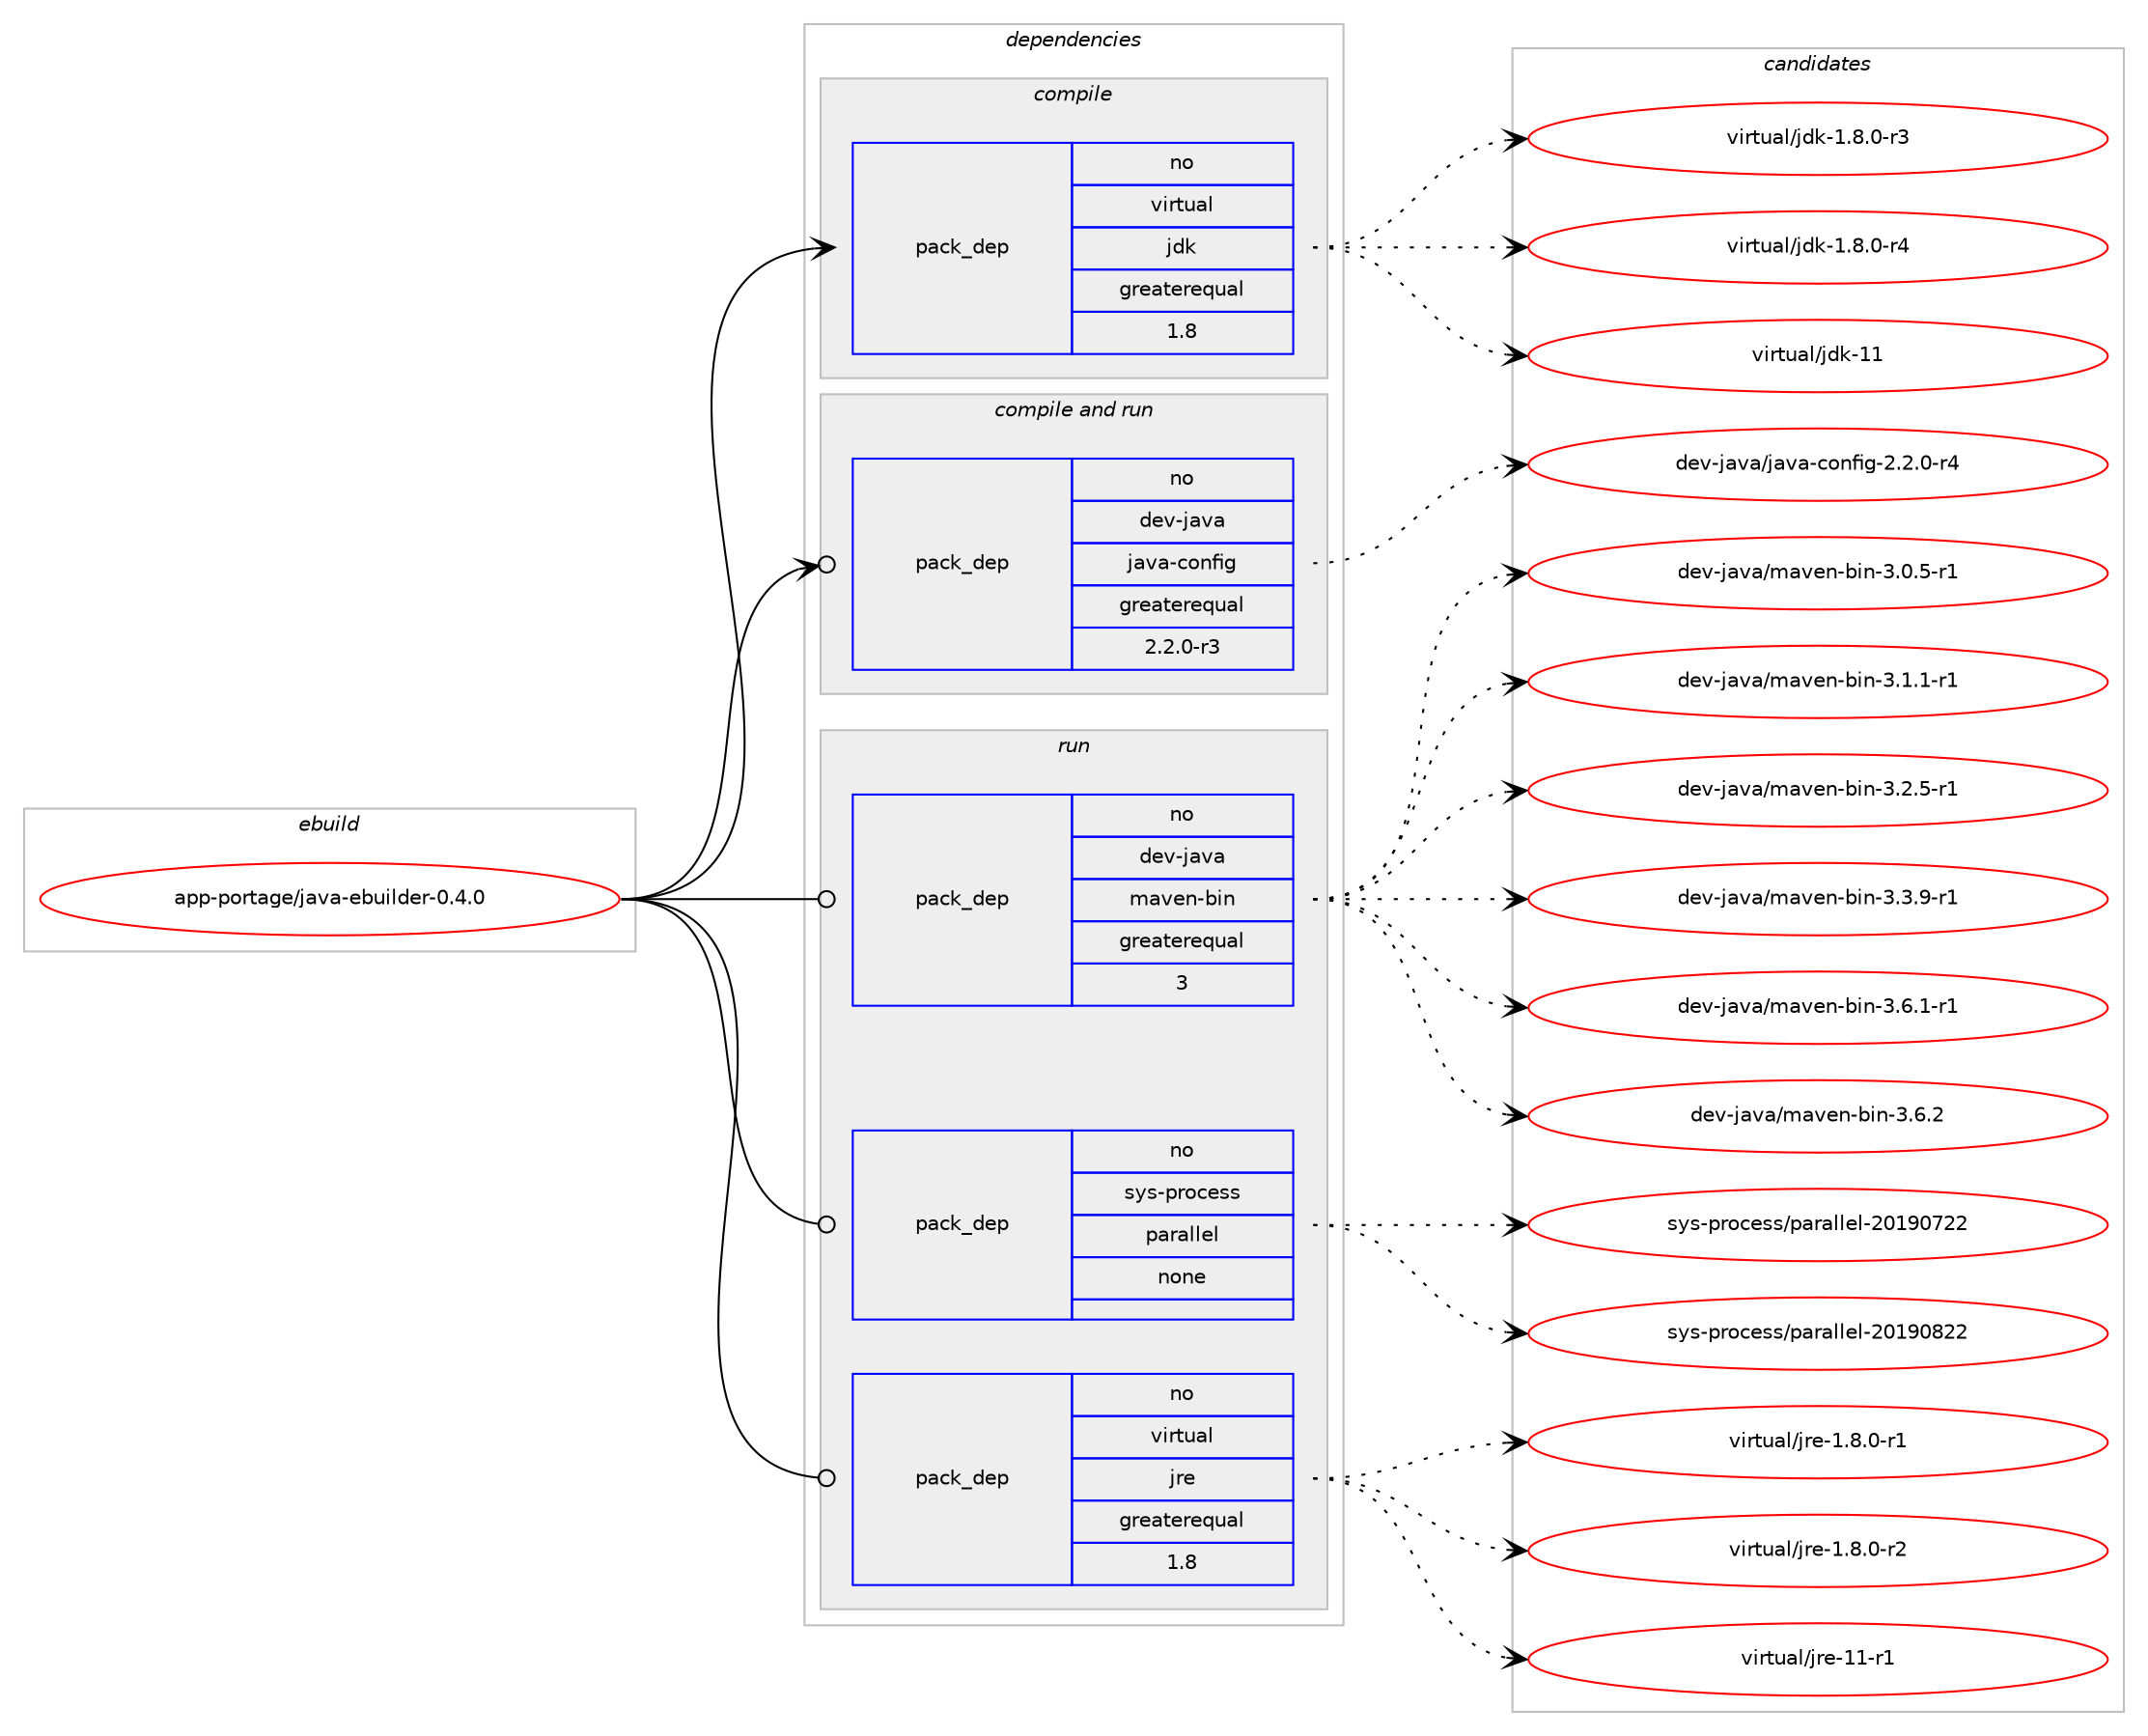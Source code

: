 digraph prolog {

# *************
# Graph options
# *************

newrank=true;
concentrate=true;
compound=true;
graph [rankdir=LR,fontname=Helvetica,fontsize=10,ranksep=1.5];#, ranksep=2.5, nodesep=0.2];
edge  [arrowhead=vee];
node  [fontname=Helvetica,fontsize=10];

# **********
# The ebuild
# **********

subgraph cluster_leftcol {
color=gray;
rank=same;
label=<<i>ebuild</i>>;
id [label="app-portage/java-ebuilder-0.4.0", color=red, width=4, href="../app-portage/java-ebuilder-0.4.0.svg"];
}

# ****************
# The dependencies
# ****************

subgraph cluster_midcol {
color=gray;
label=<<i>dependencies</i>>;
subgraph cluster_compile {
fillcolor="#eeeeee";
style=filled;
label=<<i>compile</i>>;
subgraph pack376192 {
dependency506072 [label=<<TABLE BORDER="0" CELLBORDER="1" CELLSPACING="0" CELLPADDING="4" WIDTH="220"><TR><TD ROWSPAN="6" CELLPADDING="30">pack_dep</TD></TR><TR><TD WIDTH="110">no</TD></TR><TR><TD>virtual</TD></TR><TR><TD>jdk</TD></TR><TR><TD>greaterequal</TD></TR><TR><TD>1.8</TD></TR></TABLE>>, shape=none, color=blue];
}
id:e -> dependency506072:w [weight=20,style="solid",arrowhead="vee"];
}
subgraph cluster_compileandrun {
fillcolor="#eeeeee";
style=filled;
label=<<i>compile and run</i>>;
subgraph pack376193 {
dependency506073 [label=<<TABLE BORDER="0" CELLBORDER="1" CELLSPACING="0" CELLPADDING="4" WIDTH="220"><TR><TD ROWSPAN="6" CELLPADDING="30">pack_dep</TD></TR><TR><TD WIDTH="110">no</TD></TR><TR><TD>dev-java</TD></TR><TR><TD>java-config</TD></TR><TR><TD>greaterequal</TD></TR><TR><TD>2.2.0-r3</TD></TR></TABLE>>, shape=none, color=blue];
}
id:e -> dependency506073:w [weight=20,style="solid",arrowhead="odotvee"];
}
subgraph cluster_run {
fillcolor="#eeeeee";
style=filled;
label=<<i>run</i>>;
subgraph pack376194 {
dependency506074 [label=<<TABLE BORDER="0" CELLBORDER="1" CELLSPACING="0" CELLPADDING="4" WIDTH="220"><TR><TD ROWSPAN="6" CELLPADDING="30">pack_dep</TD></TR><TR><TD WIDTH="110">no</TD></TR><TR><TD>dev-java</TD></TR><TR><TD>maven-bin</TD></TR><TR><TD>greaterequal</TD></TR><TR><TD>3</TD></TR></TABLE>>, shape=none, color=blue];
}
id:e -> dependency506074:w [weight=20,style="solid",arrowhead="odot"];
subgraph pack376195 {
dependency506075 [label=<<TABLE BORDER="0" CELLBORDER="1" CELLSPACING="0" CELLPADDING="4" WIDTH="220"><TR><TD ROWSPAN="6" CELLPADDING="30">pack_dep</TD></TR><TR><TD WIDTH="110">no</TD></TR><TR><TD>sys-process</TD></TR><TR><TD>parallel</TD></TR><TR><TD>none</TD></TR><TR><TD></TD></TR></TABLE>>, shape=none, color=blue];
}
id:e -> dependency506075:w [weight=20,style="solid",arrowhead="odot"];
subgraph pack376196 {
dependency506076 [label=<<TABLE BORDER="0" CELLBORDER="1" CELLSPACING="0" CELLPADDING="4" WIDTH="220"><TR><TD ROWSPAN="6" CELLPADDING="30">pack_dep</TD></TR><TR><TD WIDTH="110">no</TD></TR><TR><TD>virtual</TD></TR><TR><TD>jre</TD></TR><TR><TD>greaterequal</TD></TR><TR><TD>1.8</TD></TR></TABLE>>, shape=none, color=blue];
}
id:e -> dependency506076:w [weight=20,style="solid",arrowhead="odot"];
}
}

# **************
# The candidates
# **************

subgraph cluster_choices {
rank=same;
color=gray;
label=<<i>candidates</i>>;

subgraph choice376192 {
color=black;
nodesep=1;
choice11810511411611797108471061001074549465646484511451 [label="virtual/jdk-1.8.0-r3", color=red, width=4,href="../virtual/jdk-1.8.0-r3.svg"];
choice11810511411611797108471061001074549465646484511452 [label="virtual/jdk-1.8.0-r4", color=red, width=4,href="../virtual/jdk-1.8.0-r4.svg"];
choice1181051141161179710847106100107454949 [label="virtual/jdk-11", color=red, width=4,href="../virtual/jdk-11.svg"];
dependency506072:e -> choice11810511411611797108471061001074549465646484511451:w [style=dotted,weight="100"];
dependency506072:e -> choice11810511411611797108471061001074549465646484511452:w [style=dotted,weight="100"];
dependency506072:e -> choice1181051141161179710847106100107454949:w [style=dotted,weight="100"];
}
subgraph choice376193 {
color=black;
nodesep=1;
choice10010111845106971189747106971189745991111101021051034550465046484511452 [label="dev-java/java-config-2.2.0-r4", color=red, width=4,href="../dev-java/java-config-2.2.0-r4.svg"];
dependency506073:e -> choice10010111845106971189747106971189745991111101021051034550465046484511452:w [style=dotted,weight="100"];
}
subgraph choice376194 {
color=black;
nodesep=1;
choice100101118451069711897471099711810111045981051104551464846534511449 [label="dev-java/maven-bin-3.0.5-r1", color=red, width=4,href="../dev-java/maven-bin-3.0.5-r1.svg"];
choice100101118451069711897471099711810111045981051104551464946494511449 [label="dev-java/maven-bin-3.1.1-r1", color=red, width=4,href="../dev-java/maven-bin-3.1.1-r1.svg"];
choice100101118451069711897471099711810111045981051104551465046534511449 [label="dev-java/maven-bin-3.2.5-r1", color=red, width=4,href="../dev-java/maven-bin-3.2.5-r1.svg"];
choice100101118451069711897471099711810111045981051104551465146574511449 [label="dev-java/maven-bin-3.3.9-r1", color=red, width=4,href="../dev-java/maven-bin-3.3.9-r1.svg"];
choice100101118451069711897471099711810111045981051104551465446494511449 [label="dev-java/maven-bin-3.6.1-r1", color=red, width=4,href="../dev-java/maven-bin-3.6.1-r1.svg"];
choice10010111845106971189747109971181011104598105110455146544650 [label="dev-java/maven-bin-3.6.2", color=red, width=4,href="../dev-java/maven-bin-3.6.2.svg"];
dependency506074:e -> choice100101118451069711897471099711810111045981051104551464846534511449:w [style=dotted,weight="100"];
dependency506074:e -> choice100101118451069711897471099711810111045981051104551464946494511449:w [style=dotted,weight="100"];
dependency506074:e -> choice100101118451069711897471099711810111045981051104551465046534511449:w [style=dotted,weight="100"];
dependency506074:e -> choice100101118451069711897471099711810111045981051104551465146574511449:w [style=dotted,weight="100"];
dependency506074:e -> choice100101118451069711897471099711810111045981051104551465446494511449:w [style=dotted,weight="100"];
dependency506074:e -> choice10010111845106971189747109971181011104598105110455146544650:w [style=dotted,weight="100"];
}
subgraph choice376195 {
color=black;
nodesep=1;
choice1151211154511211411199101115115471129711497108108101108455048495748555050 [label="sys-process/parallel-20190722", color=red, width=4,href="../sys-process/parallel-20190722.svg"];
choice1151211154511211411199101115115471129711497108108101108455048495748565050 [label="sys-process/parallel-20190822", color=red, width=4,href="../sys-process/parallel-20190822.svg"];
dependency506075:e -> choice1151211154511211411199101115115471129711497108108101108455048495748555050:w [style=dotted,weight="100"];
dependency506075:e -> choice1151211154511211411199101115115471129711497108108101108455048495748565050:w [style=dotted,weight="100"];
}
subgraph choice376196 {
color=black;
nodesep=1;
choice11810511411611797108471061141014549465646484511449 [label="virtual/jre-1.8.0-r1", color=red, width=4,href="../virtual/jre-1.8.0-r1.svg"];
choice11810511411611797108471061141014549465646484511450 [label="virtual/jre-1.8.0-r2", color=red, width=4,href="../virtual/jre-1.8.0-r2.svg"];
choice11810511411611797108471061141014549494511449 [label="virtual/jre-11-r1", color=red, width=4,href="../virtual/jre-11-r1.svg"];
dependency506076:e -> choice11810511411611797108471061141014549465646484511449:w [style=dotted,weight="100"];
dependency506076:e -> choice11810511411611797108471061141014549465646484511450:w [style=dotted,weight="100"];
dependency506076:e -> choice11810511411611797108471061141014549494511449:w [style=dotted,weight="100"];
}
}

}
